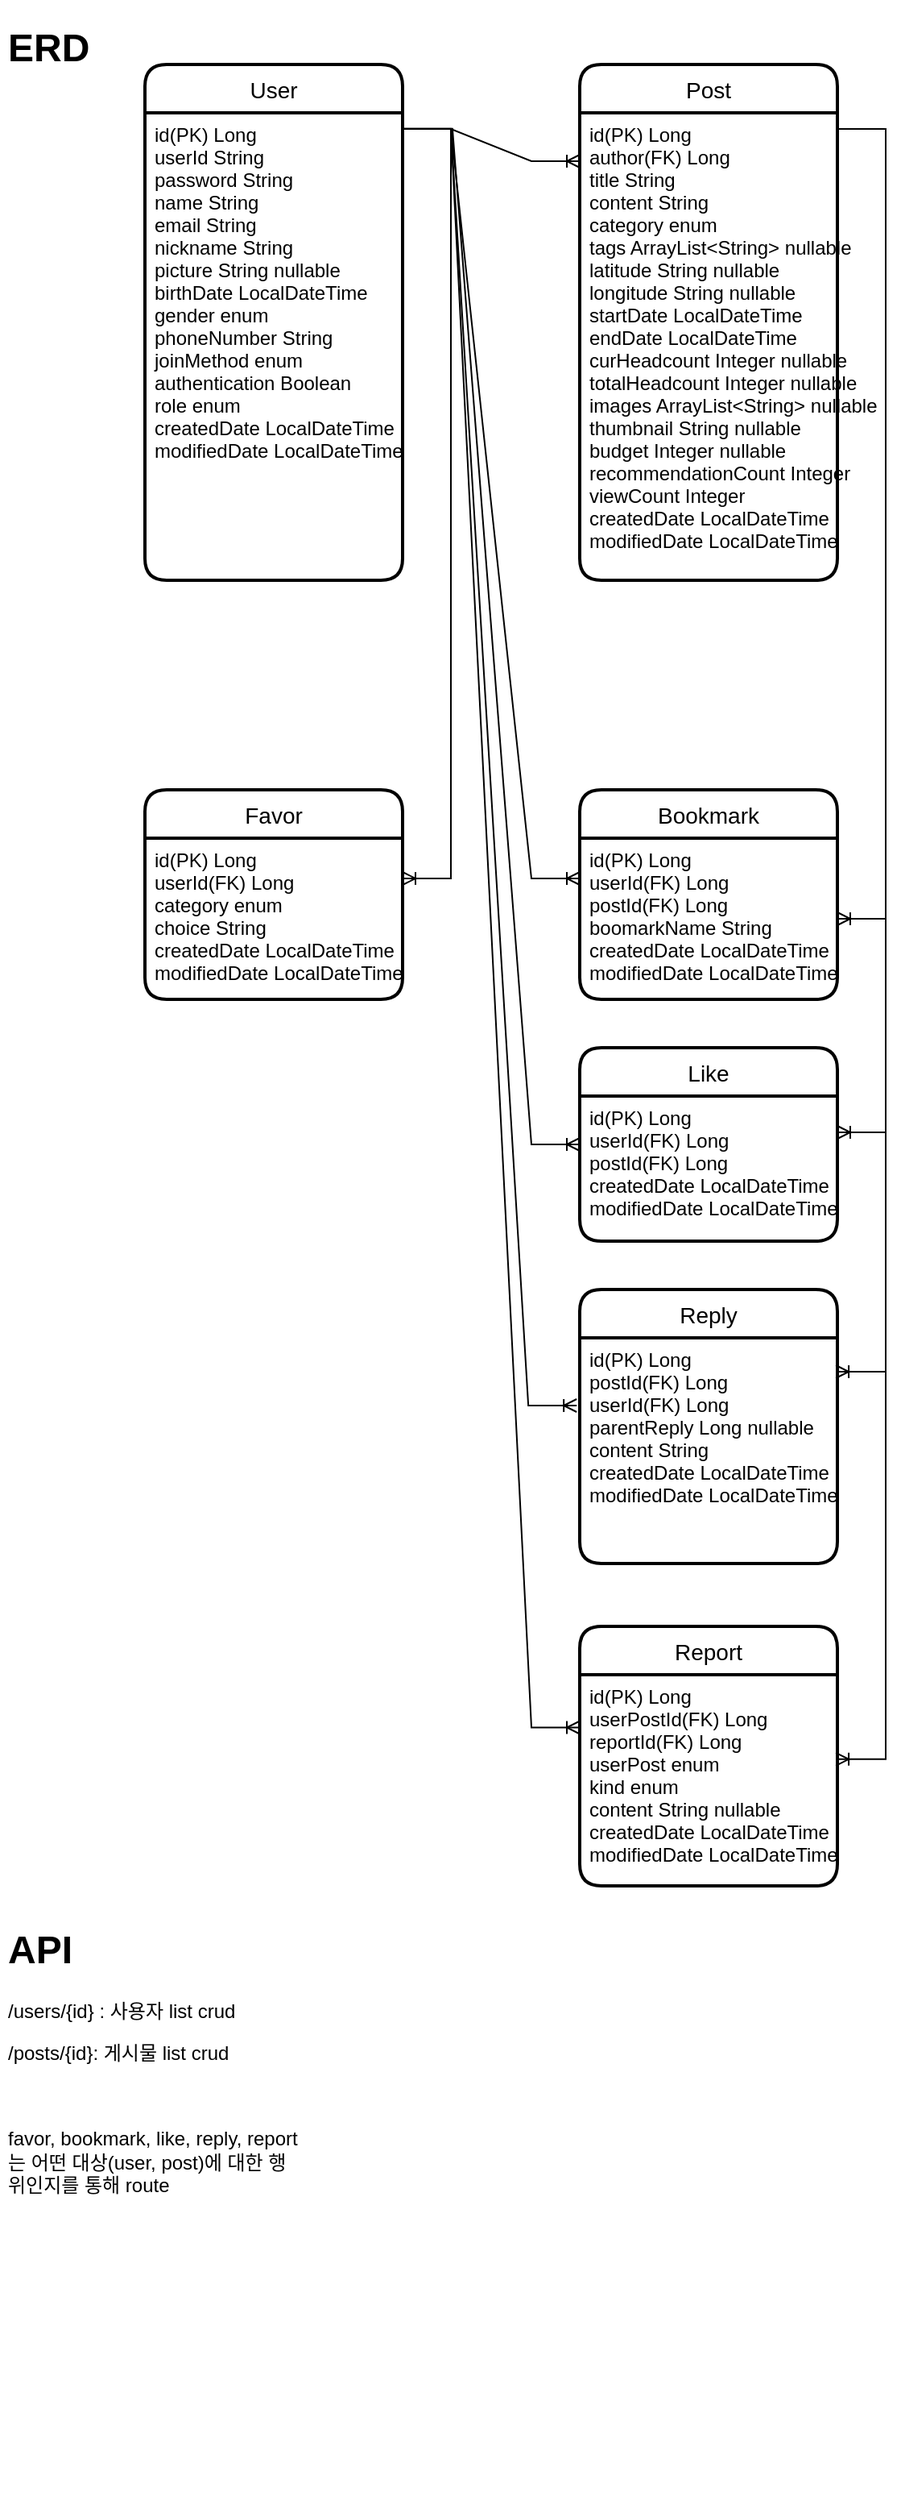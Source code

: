 <mxfile version="18.2.0" type="github">
  <diagram id="Nj5eHDuCgA3VrANhKelG" name="Page-1">
    <mxGraphModel dx="1422" dy="794" grid="1" gridSize="10" guides="1" tooltips="1" connect="1" arrows="1" fold="1" page="1" pageScale="1" pageWidth="827" pageHeight="1169" math="0" shadow="0">
      <root>
        <mxCell id="0" />
        <mxCell id="1" parent="0" />
        <mxCell id="pxe3OuAeltRgRrof1Hcg-1" value="User" style="swimlane;childLayout=stackLayout;horizontal=1;startSize=30;horizontalStack=0;rounded=1;fontSize=14;fontStyle=0;strokeWidth=2;resizeParent=0;resizeLast=1;shadow=0;dashed=0;align=center;" parent="1" vertex="1">
          <mxGeometry x="110" y="40" width="160" height="320" as="geometry" />
        </mxCell>
        <mxCell id="pxe3OuAeltRgRrof1Hcg-2" value="id(PK) Long&#xa;userId String&#xa;password String&#xa;name String&#xa;email String&#xa;nickname String&#xa;picture String nullable&#xa;birthDate LocalDateTime&#xa;gender enum&#xa;phoneNumber String&#xa;joinMethod enum&#xa;authentication Boolean&#xa;role enum&#xa;createdDate LocalDateTime&#xa;modifiedDate LocalDateTime" style="align=left;strokeColor=none;fillColor=none;spacingLeft=4;fontSize=12;verticalAlign=top;resizable=0;rotatable=0;part=1;" parent="pxe3OuAeltRgRrof1Hcg-1" vertex="1">
          <mxGeometry y="30" width="160" height="290" as="geometry" />
        </mxCell>
        <mxCell id="pxe3OuAeltRgRrof1Hcg-3" value="Post" style="swimlane;childLayout=stackLayout;horizontal=1;startSize=30;horizontalStack=0;rounded=1;fontSize=14;fontStyle=0;strokeWidth=2;resizeParent=0;resizeLast=1;shadow=0;dashed=0;align=center;" parent="1" vertex="1">
          <mxGeometry x="380" y="40" width="160" height="320" as="geometry" />
        </mxCell>
        <mxCell id="pxe3OuAeltRgRrof1Hcg-4" value="id(PK) Long&#xa;author(FK) Long&#xa;title String&#xa;content String&#xa;category enum&#xa;tags ArrayList&lt;String&gt; nullable&#xa;latitude String nullable&#xa;longitude String nullable&#xa;startDate LocalDateTime&#xa;endDate LocalDateTime&#xa;curHeadcount Integer nullable&#xa;totalHeadcount Integer nullable&#xa;images ArrayList&lt;String&gt; nullable&#xa;thumbnail String nullable&#xa;budget Integer nullable&#xa;recommendationCount Integer&#xa;viewCount Integer&#xa;createdDate LocalDateTime&#xa;modifiedDate LocalDateTime" style="align=left;strokeColor=none;fillColor=none;spacingLeft=4;fontSize=12;verticalAlign=top;resizable=0;rotatable=0;part=1;" parent="pxe3OuAeltRgRrof1Hcg-3" vertex="1">
          <mxGeometry y="30" width="160" height="290" as="geometry" />
        </mxCell>
        <mxCell id="pxe3OuAeltRgRrof1Hcg-10" value="" style="edgeStyle=entityRelationEdgeStyle;fontSize=12;html=1;endArrow=ERoneToMany;rounded=0;" parent="1" edge="1">
          <mxGeometry width="100" height="100" relative="1" as="geometry">
            <mxPoint x="270" y="80" as="sourcePoint" />
            <mxPoint x="380" y="100" as="targetPoint" />
          </mxGeometry>
        </mxCell>
        <mxCell id="pxe3OuAeltRgRrof1Hcg-11" value="Bookmark" style="swimlane;childLayout=stackLayout;horizontal=1;startSize=30;horizontalStack=0;rounded=1;fontSize=14;fontStyle=0;strokeWidth=2;resizeParent=0;resizeLast=1;shadow=0;dashed=0;align=center;" parent="1" vertex="1">
          <mxGeometry x="380" y="490" width="160" height="130" as="geometry" />
        </mxCell>
        <mxCell id="pxe3OuAeltRgRrof1Hcg-12" value="id(PK) Long&#xa;userId(FK) Long&#xa;postId(FK) Long&#xa;boomarkName String&#xa;createdDate LocalDateTime&#xa;modifiedDate LocalDateTime" style="align=left;strokeColor=none;fillColor=none;spacingLeft=4;fontSize=12;verticalAlign=top;resizable=0;rotatable=0;part=1;" parent="pxe3OuAeltRgRrof1Hcg-11" vertex="1">
          <mxGeometry y="30" width="160" height="100" as="geometry" />
        </mxCell>
        <mxCell id="pxe3OuAeltRgRrof1Hcg-14" value="Report" style="swimlane;childLayout=stackLayout;horizontal=1;startSize=30;horizontalStack=0;rounded=1;fontSize=14;fontStyle=0;strokeWidth=2;resizeParent=0;resizeLast=1;shadow=0;dashed=0;align=center;" parent="1" vertex="1">
          <mxGeometry x="380" y="1009" width="160" height="161" as="geometry" />
        </mxCell>
        <mxCell id="pxe3OuAeltRgRrof1Hcg-15" value="id(PK) Long&#xa;userPostId(FK) Long&#xa;reportId(FK) Long&#xa;userPost enum&#xa;kind enum&#xa;content String nullable&#xa;createdDate LocalDateTime&#xa;modifiedDate LocalDateTime" style="align=left;strokeColor=none;fillColor=none;spacingLeft=4;fontSize=12;verticalAlign=top;resizable=0;rotatable=0;part=1;" parent="pxe3OuAeltRgRrof1Hcg-14" vertex="1">
          <mxGeometry y="30" width="160" height="131" as="geometry" />
        </mxCell>
        <mxCell id="pxe3OuAeltRgRrof1Hcg-16" value="Like" style="swimlane;childLayout=stackLayout;horizontal=1;startSize=30;horizontalStack=0;rounded=1;fontSize=14;fontStyle=0;strokeWidth=2;resizeParent=0;resizeLast=1;shadow=0;dashed=0;align=center;" parent="1" vertex="1">
          <mxGeometry x="380" y="650" width="160" height="120" as="geometry" />
        </mxCell>
        <mxCell id="pxe3OuAeltRgRrof1Hcg-17" value="id(PK) Long&#xa;userId(FK) Long&#xa;postId(FK) Long&#xa;createdDate LocalDateTime&#xa;modifiedDate LocalDateTime" style="align=left;strokeColor=none;fillColor=none;spacingLeft=4;fontSize=12;verticalAlign=top;resizable=0;rotatable=0;part=1;" parent="pxe3OuAeltRgRrof1Hcg-16" vertex="1">
          <mxGeometry y="30" width="160" height="90" as="geometry" />
        </mxCell>
        <mxCell id="pxe3OuAeltRgRrof1Hcg-21" value="" style="edgeStyle=entityRelationEdgeStyle;fontSize=12;html=1;endArrow=ERoneToMany;rounded=0;exitX=1;exitY=0.034;exitDx=0;exitDy=0;exitPerimeter=0;entryX=0;entryY=0.25;entryDx=0;entryDy=0;" parent="1" source="pxe3OuAeltRgRrof1Hcg-2" target="pxe3OuAeltRgRrof1Hcg-12" edge="1">
          <mxGeometry width="100" height="100" relative="1" as="geometry">
            <mxPoint x="10" y="560" as="sourcePoint" />
            <mxPoint x="110" y="460" as="targetPoint" />
          </mxGeometry>
        </mxCell>
        <mxCell id="pxe3OuAeltRgRrof1Hcg-23" value="" style="edgeStyle=entityRelationEdgeStyle;fontSize=12;html=1;endArrow=ERoneToMany;rounded=0;entryX=1;entryY=0.5;entryDx=0;entryDy=0;" parent="1" target="pxe3OuAeltRgRrof1Hcg-12" edge="1">
          <mxGeometry width="100" height="100" relative="1" as="geometry">
            <mxPoint x="540" y="80" as="sourcePoint" />
            <mxPoint x="640" y="-20" as="targetPoint" />
          </mxGeometry>
        </mxCell>
        <mxCell id="pxe3OuAeltRgRrof1Hcg-24" value="" style="edgeStyle=entityRelationEdgeStyle;fontSize=12;html=1;endArrow=ERoneToMany;rounded=0;entryX=0;entryY=0.5;entryDx=0;entryDy=0;exitX=1.006;exitY=0.034;exitDx=0;exitDy=0;exitPerimeter=0;" parent="1" source="pxe3OuAeltRgRrof1Hcg-2" target="pxe3OuAeltRgRrof1Hcg-16" edge="1">
          <mxGeometry width="100" height="100" relative="1" as="geometry">
            <mxPoint x="270" y="110" as="sourcePoint" />
            <mxPoint x="370" y="10" as="targetPoint" />
          </mxGeometry>
        </mxCell>
        <mxCell id="pxe3OuAeltRgRrof1Hcg-25" value="" style="edgeStyle=entityRelationEdgeStyle;fontSize=12;html=1;endArrow=ERoneToMany;rounded=0;entryX=1;entryY=0.25;entryDx=0;entryDy=0;" parent="1" target="pxe3OuAeltRgRrof1Hcg-17" edge="1">
          <mxGeometry width="100" height="100" relative="1" as="geometry">
            <mxPoint x="540" y="80" as="sourcePoint" />
            <mxPoint x="640" y="-30" as="targetPoint" />
          </mxGeometry>
        </mxCell>
        <mxCell id="pxe3OuAeltRgRrof1Hcg-26" value="Reply" style="swimlane;childLayout=stackLayout;horizontal=1;startSize=30;horizontalStack=0;rounded=1;fontSize=14;fontStyle=0;strokeWidth=2;resizeParent=0;resizeLast=1;shadow=0;dashed=0;align=center;" parent="1" vertex="1">
          <mxGeometry x="380" y="800" width="160" height="170" as="geometry" />
        </mxCell>
        <mxCell id="pxe3OuAeltRgRrof1Hcg-27" value="id(PK) Long&#xa;postId(FK) Long&#xa;userId(FK) Long&#xa;parentReply Long nullable&#xa;content String&#xa;createdDate LocalDateTime&#xa;modifiedDate LocalDateTime&#xa;" style="align=left;strokeColor=none;fillColor=none;spacingLeft=4;fontSize=12;verticalAlign=top;resizable=0;rotatable=0;part=1;" parent="pxe3OuAeltRgRrof1Hcg-26" vertex="1">
          <mxGeometry y="30" width="160" height="140" as="geometry" />
        </mxCell>
        <mxCell id="pxe3OuAeltRgRrof1Hcg-29" value="" style="edgeStyle=entityRelationEdgeStyle;fontSize=12;html=1;endArrow=ERoneToMany;rounded=0;entryX=0.994;entryY=0.15;entryDx=0;entryDy=0;entryPerimeter=0;" parent="1" target="pxe3OuAeltRgRrof1Hcg-27" edge="1">
          <mxGeometry width="100" height="100" relative="1" as="geometry">
            <mxPoint x="540" y="80" as="sourcePoint" />
            <mxPoint x="640" y="-20" as="targetPoint" />
          </mxGeometry>
        </mxCell>
        <mxCell id="pxe3OuAeltRgRrof1Hcg-30" value="" style="edgeStyle=entityRelationEdgeStyle;fontSize=12;html=1;endArrow=ERoneToMany;rounded=0;entryX=-0.012;entryY=0.3;entryDx=0;entryDy=0;entryPerimeter=0;" parent="1" target="pxe3OuAeltRgRrof1Hcg-27" edge="1">
          <mxGeometry width="100" height="100" relative="1" as="geometry">
            <mxPoint x="270" y="80" as="sourcePoint" />
            <mxPoint x="370" y="-20" as="targetPoint" />
          </mxGeometry>
        </mxCell>
        <mxCell id="pxe3OuAeltRgRrof1Hcg-31" value="Favor" style="swimlane;childLayout=stackLayout;horizontal=1;startSize=30;horizontalStack=0;rounded=1;fontSize=14;fontStyle=0;strokeWidth=2;resizeParent=0;resizeLast=1;shadow=0;dashed=0;align=center;" parent="1" vertex="1">
          <mxGeometry x="110" y="490" width="160" height="130" as="geometry" />
        </mxCell>
        <mxCell id="pxe3OuAeltRgRrof1Hcg-32" value="id(PK) Long&#xa;userId(FK) Long&#xa;category enum&#xa;choice String&#xa;createdDate LocalDateTime&#xa;modifiedDate LocalDateTime" style="align=left;strokeColor=none;fillColor=none;spacingLeft=4;fontSize=12;verticalAlign=top;resizable=0;rotatable=0;part=1;" parent="pxe3OuAeltRgRrof1Hcg-31" vertex="1">
          <mxGeometry y="30" width="160" height="100" as="geometry" />
        </mxCell>
        <mxCell id="pxe3OuAeltRgRrof1Hcg-33" value="" style="edgeStyle=entityRelationEdgeStyle;fontSize=12;html=1;endArrow=ERoneToMany;rounded=0;entryX=1;entryY=0.25;entryDx=0;entryDy=0;" parent="1" target="pxe3OuAeltRgRrof1Hcg-32" edge="1">
          <mxGeometry width="100" height="100" relative="1" as="geometry">
            <mxPoint x="270" y="80" as="sourcePoint" />
            <mxPoint x="370" y="-20" as="targetPoint" />
          </mxGeometry>
        </mxCell>
        <mxCell id="pxe3OuAeltRgRrof1Hcg-34" value="" style="edgeStyle=entityRelationEdgeStyle;fontSize=12;html=1;endArrow=ERoneToMany;rounded=0;entryX=0;entryY=0.25;entryDx=0;entryDy=0;" parent="1" target="pxe3OuAeltRgRrof1Hcg-15" edge="1">
          <mxGeometry width="100" height="100" relative="1" as="geometry">
            <mxPoint x="270" y="80" as="sourcePoint" />
            <mxPoint x="370" y="-20" as="targetPoint" />
          </mxGeometry>
        </mxCell>
        <mxCell id="pxe3OuAeltRgRrof1Hcg-35" value="" style="edgeStyle=entityRelationEdgeStyle;fontSize=12;html=1;endArrow=ERoneToMany;rounded=0;entryX=0.994;entryY=0.4;entryDx=0;entryDy=0;entryPerimeter=0;" parent="1" target="pxe3OuAeltRgRrof1Hcg-15" edge="1">
          <mxGeometry width="100" height="100" relative="1" as="geometry">
            <mxPoint x="540" y="80" as="sourcePoint" />
            <mxPoint x="640" y="-20" as="targetPoint" />
          </mxGeometry>
        </mxCell>
        <mxCell id="pxe3OuAeltRgRrof1Hcg-38" value="&lt;h1&gt;API&lt;/h1&gt;&lt;p&gt;/users/{id} : 사용자 list crud&lt;/p&gt;&lt;p&gt;/posts/{id}: 게시물 list crud&lt;/p&gt;&lt;p&gt;&lt;br&gt;&lt;/p&gt;&lt;p&gt;favor, bookmark, like, reply, report는 어떤 대상(user, post)에 대한 행위인지를 통해 route&lt;/p&gt;" style="text;html=1;strokeColor=none;fillColor=none;spacing=5;spacingTop=-20;whiteSpace=wrap;overflow=hidden;rounded=0;" parent="1" vertex="1">
          <mxGeometry x="20" y="1190" width="190" height="360" as="geometry" />
        </mxCell>
        <mxCell id="pxe3OuAeltRgRrof1Hcg-39" value="&lt;h1&gt;ERD&lt;/h1&gt;" style="text;html=1;strokeColor=none;fillColor=none;spacing=5;spacingTop=-20;whiteSpace=wrap;overflow=hidden;rounded=0;" parent="1" vertex="1">
          <mxGeometry x="20" y="10" width="190" height="120" as="geometry" />
        </mxCell>
      </root>
    </mxGraphModel>
  </diagram>
</mxfile>
